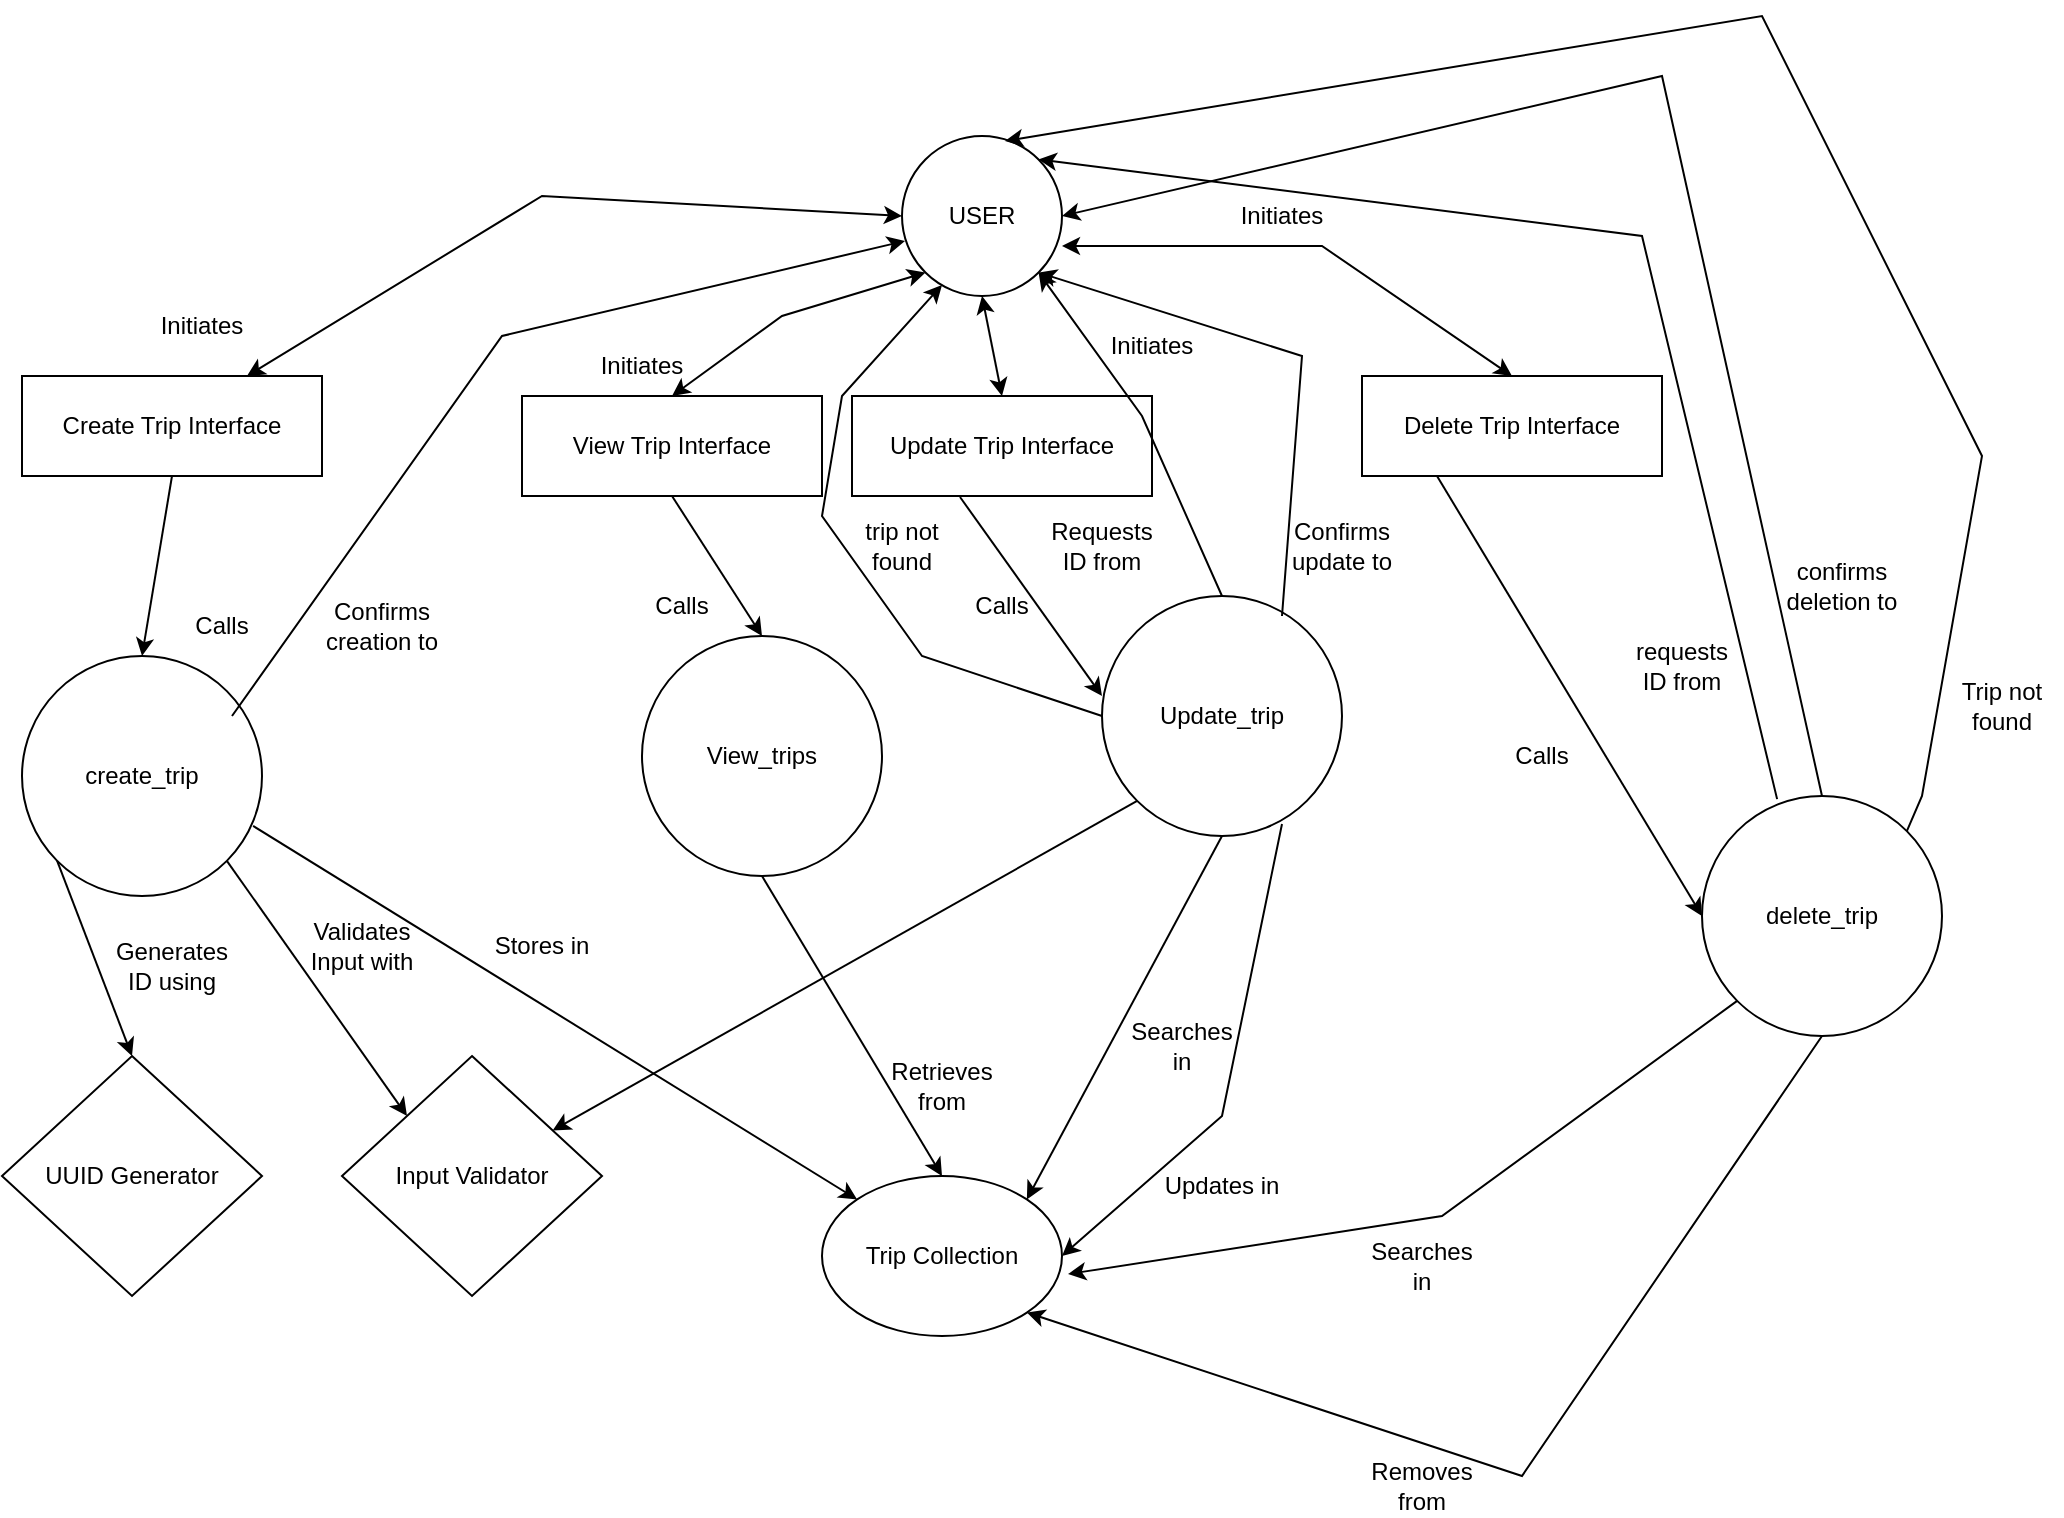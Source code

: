 <mxfile version="24.7.17">
  <diagram name="Page-1" id="fAzxgqy2YoCa_CYMwOZg">
    <mxGraphModel dx="626" dy="752" grid="1" gridSize="10" guides="1" tooltips="1" connect="1" arrows="1" fold="1" page="1" pageScale="1" pageWidth="1169" pageHeight="827" math="0" shadow="0">
      <root>
        <mxCell id="0" />
        <mxCell id="1" parent="0" />
        <mxCell id="N1I75fCflC0etXuEol2k-2" value="USER" style="ellipse;whiteSpace=wrap;html=1;aspect=fixed;" vertex="1" parent="1">
          <mxGeometry x="460" y="70" width="80" height="80" as="geometry" />
        </mxCell>
        <mxCell id="N1I75fCflC0etXuEol2k-3" value="Update Trip Interface" style="rounded=0;whiteSpace=wrap;html=1;" vertex="1" parent="1">
          <mxGeometry x="435" y="200" width="150" height="50" as="geometry" />
        </mxCell>
        <mxCell id="N1I75fCflC0etXuEol2k-4" value="Delete Trip Interface" style="rounded=0;whiteSpace=wrap;html=1;" vertex="1" parent="1">
          <mxGeometry x="690" y="190" width="150" height="50" as="geometry" />
        </mxCell>
        <mxCell id="N1I75fCflC0etXuEol2k-5" value="delete_trip" style="ellipse;whiteSpace=wrap;html=1;aspect=fixed;" vertex="1" parent="1">
          <mxGeometry x="860" y="400" width="120" height="120" as="geometry" />
        </mxCell>
        <mxCell id="N1I75fCflC0etXuEol2k-6" value="Trip Collection" style="ellipse;whiteSpace=wrap;html=1;" vertex="1" parent="1">
          <mxGeometry x="420" y="590" width="120" height="80" as="geometry" />
        </mxCell>
        <mxCell id="N1I75fCflC0etXuEol2k-7" value="View_trips" style="ellipse;whiteSpace=wrap;html=1;aspect=fixed;" vertex="1" parent="1">
          <mxGeometry x="330" y="320" width="120" height="120" as="geometry" />
        </mxCell>
        <mxCell id="N1I75fCflC0etXuEol2k-8" value="Create Trip Interface" style="rounded=0;whiteSpace=wrap;html=1;" vertex="1" parent="1">
          <mxGeometry x="20" y="190" width="150" height="50" as="geometry" />
        </mxCell>
        <mxCell id="N1I75fCflC0etXuEol2k-9" value="create_trip" style="ellipse;whiteSpace=wrap;html=1;aspect=fixed;" vertex="1" parent="1">
          <mxGeometry x="20" y="330" width="120" height="120" as="geometry" />
        </mxCell>
        <mxCell id="N1I75fCflC0etXuEol2k-10" value="UUID Generator" style="rhombus;whiteSpace=wrap;html=1;" vertex="1" parent="1">
          <mxGeometry x="10" y="530" width="130" height="120" as="geometry" />
        </mxCell>
        <mxCell id="N1I75fCflC0etXuEol2k-11" value="Input Validator" style="rhombus;whiteSpace=wrap;html=1;" vertex="1" parent="1">
          <mxGeometry x="180" y="530" width="130" height="120" as="geometry" />
        </mxCell>
        <mxCell id="N1I75fCflC0etXuEol2k-12" value="" style="endArrow=classic;startArrow=classic;html=1;rounded=0;entryX=0.5;entryY=0;entryDx=0;entryDy=0;" edge="1" parent="1" target="N1I75fCflC0etXuEol2k-4">
          <mxGeometry width="50" height="50" relative="1" as="geometry">
            <mxPoint x="540" y="125" as="sourcePoint" />
            <mxPoint x="765" y="205" as="targetPoint" />
            <Array as="points">
              <mxPoint x="670" y="125" />
            </Array>
          </mxGeometry>
        </mxCell>
        <mxCell id="N1I75fCflC0etXuEol2k-13" value="" style="endArrow=classic;startArrow=classic;html=1;rounded=0;entryX=0.5;entryY=1;entryDx=0;entryDy=0;exitX=0.5;exitY=0;exitDx=0;exitDy=0;" edge="1" parent="1" source="N1I75fCflC0etXuEol2k-3" target="N1I75fCflC0etXuEol2k-2">
          <mxGeometry width="50" height="50" relative="1" as="geometry">
            <mxPoint x="110" y="200" as="sourcePoint" />
            <mxPoint x="470" y="110" as="targetPoint" />
            <Array as="points" />
          </mxGeometry>
        </mxCell>
        <mxCell id="N1I75fCflC0etXuEol2k-14" value="" style="endArrow=classic;startArrow=classic;html=1;rounded=0;entryX=0;entryY=0.5;entryDx=0;entryDy=0;exitX=0.75;exitY=0;exitDx=0;exitDy=0;" edge="1" parent="1" source="N1I75fCflC0etXuEol2k-8" target="N1I75fCflC0etXuEol2k-2">
          <mxGeometry width="50" height="50" relative="1" as="geometry">
            <mxPoint x="120" y="210" as="sourcePoint" />
            <mxPoint x="480" y="120" as="targetPoint" />
            <Array as="points">
              <mxPoint x="280" y="100" />
            </Array>
          </mxGeometry>
        </mxCell>
        <mxCell id="N1I75fCflC0etXuEol2k-15" value="Initiates" style="text;html=1;align=center;verticalAlign=middle;whiteSpace=wrap;rounded=0;" vertex="1" parent="1">
          <mxGeometry x="80" y="150" width="60" height="30" as="geometry" />
        </mxCell>
        <mxCell id="N1I75fCflC0etXuEol2k-16" value="Initiates" style="text;html=1;align=center;verticalAlign=middle;whiteSpace=wrap;rounded=0;" vertex="1" parent="1">
          <mxGeometry x="555" y="160" width="60" height="30" as="geometry" />
        </mxCell>
        <mxCell id="N1I75fCflC0etXuEol2k-17" value="Initiates" style="text;html=1;align=center;verticalAlign=middle;whiteSpace=wrap;rounded=0;" vertex="1" parent="1">
          <mxGeometry x="620" y="95" width="60" height="30" as="geometry" />
        </mxCell>
        <mxCell id="N1I75fCflC0etXuEol2k-18" value="" style="endArrow=classic;html=1;rounded=0;exitX=0.5;exitY=1;exitDx=0;exitDy=0;entryX=0.5;entryY=0;entryDx=0;entryDy=0;" edge="1" parent="1" source="N1I75fCflC0etXuEol2k-8" target="N1I75fCflC0etXuEol2k-9">
          <mxGeometry width="50" height="50" relative="1" as="geometry">
            <mxPoint x="180" y="390" as="sourcePoint" />
            <mxPoint x="230" y="340" as="targetPoint" />
          </mxGeometry>
        </mxCell>
        <mxCell id="N1I75fCflC0etXuEol2k-19" value="Calls" style="text;html=1;align=center;verticalAlign=middle;whiteSpace=wrap;rounded=0;" vertex="1" parent="1">
          <mxGeometry x="90" y="300" width="60" height="30" as="geometry" />
        </mxCell>
        <mxCell id="N1I75fCflC0etXuEol2k-20" value="" style="endArrow=classic;html=1;rounded=0;exitX=0.36;exitY=1.01;exitDx=0;exitDy=0;entryX=0.5;entryY=0;entryDx=0;entryDy=0;exitPerimeter=0;" edge="1" parent="1" source="N1I75fCflC0etXuEol2k-3">
          <mxGeometry width="50" height="50" relative="1" as="geometry">
            <mxPoint x="517" y="300" as="sourcePoint" />
            <mxPoint x="560" y="350" as="targetPoint" />
          </mxGeometry>
        </mxCell>
        <mxCell id="N1I75fCflC0etXuEol2k-21" value="Calls" style="text;html=1;align=center;verticalAlign=middle;whiteSpace=wrap;rounded=0;" vertex="1" parent="1">
          <mxGeometry x="480" y="290" width="60" height="30" as="geometry" />
        </mxCell>
        <mxCell id="N1I75fCflC0etXuEol2k-22" value="Update_trip" style="ellipse;whiteSpace=wrap;html=1;aspect=fixed;" vertex="1" parent="1">
          <mxGeometry x="560" y="300" width="120" height="120" as="geometry" />
        </mxCell>
        <mxCell id="N1I75fCflC0etXuEol2k-23" value="View Trip Interface" style="rounded=0;whiteSpace=wrap;html=1;" vertex="1" parent="1">
          <mxGeometry x="270" y="200" width="150" height="50" as="geometry" />
        </mxCell>
        <mxCell id="N1I75fCflC0etXuEol2k-24" value="" style="endArrow=classic;startArrow=classic;html=1;rounded=0;exitX=0.5;exitY=0;exitDx=0;exitDy=0;entryX=0;entryY=1;entryDx=0;entryDy=0;" edge="1" parent="1" source="N1I75fCflC0etXuEol2k-23" target="N1I75fCflC0etXuEol2k-2">
          <mxGeometry width="50" height="50" relative="1" as="geometry">
            <mxPoint x="143" y="200" as="sourcePoint" />
            <mxPoint x="460" y="130" as="targetPoint" />
            <Array as="points">
              <mxPoint x="400" y="160" />
            </Array>
          </mxGeometry>
        </mxCell>
        <mxCell id="N1I75fCflC0etXuEol2k-25" value="Initiates" style="text;html=1;align=center;verticalAlign=middle;whiteSpace=wrap;rounded=0;" vertex="1" parent="1">
          <mxGeometry x="300" y="170" width="60" height="30" as="geometry" />
        </mxCell>
        <mxCell id="N1I75fCflC0etXuEol2k-26" value="" style="endArrow=classic;html=1;rounded=0;entryX=0.5;entryY=0;entryDx=0;entryDy=0;exitX=0.5;exitY=1;exitDx=0;exitDy=0;" edge="1" parent="1" source="N1I75fCflC0etXuEol2k-23" target="N1I75fCflC0etXuEol2k-7">
          <mxGeometry width="50" height="50" relative="1" as="geometry">
            <mxPoint x="340" y="310" as="sourcePoint" />
            <mxPoint x="390" y="260" as="targetPoint" />
          </mxGeometry>
        </mxCell>
        <mxCell id="N1I75fCflC0etXuEol2k-27" value="Calls" style="text;html=1;align=center;verticalAlign=middle;whiteSpace=wrap;rounded=0;" vertex="1" parent="1">
          <mxGeometry x="320" y="290" width="60" height="30" as="geometry" />
        </mxCell>
        <mxCell id="N1I75fCflC0etXuEol2k-28" value="" style="endArrow=classic;html=1;rounded=0;entryX=0.5;entryY=0;entryDx=0;entryDy=0;exitX=0;exitY=1;exitDx=0;exitDy=0;" edge="1" parent="1" source="N1I75fCflC0etXuEol2k-9" target="N1I75fCflC0etXuEol2k-10">
          <mxGeometry width="50" height="50" relative="1" as="geometry">
            <mxPoint x="290" y="510" as="sourcePoint" />
            <mxPoint x="340" y="460" as="targetPoint" />
          </mxGeometry>
        </mxCell>
        <mxCell id="N1I75fCflC0etXuEol2k-29" value="Generates ID using" style="text;html=1;align=center;verticalAlign=middle;whiteSpace=wrap;rounded=0;" vertex="1" parent="1">
          <mxGeometry x="65" y="470" width="60" height="30" as="geometry" />
        </mxCell>
        <mxCell id="N1I75fCflC0etXuEol2k-30" value="" style="endArrow=classic;html=1;rounded=0;exitX=1;exitY=1;exitDx=0;exitDy=0;entryX=0;entryY=0;entryDx=0;entryDy=0;" edge="1" parent="1" source="N1I75fCflC0etXuEol2k-9" target="N1I75fCflC0etXuEol2k-11">
          <mxGeometry width="50" height="50" relative="1" as="geometry">
            <mxPoint x="290" y="510" as="sourcePoint" />
            <mxPoint x="340" y="460" as="targetPoint" />
          </mxGeometry>
        </mxCell>
        <mxCell id="N1I75fCflC0etXuEol2k-31" value="Validates Input with" style="text;html=1;align=center;verticalAlign=middle;whiteSpace=wrap;rounded=0;" vertex="1" parent="1">
          <mxGeometry x="160" y="460" width="60" height="30" as="geometry" />
        </mxCell>
        <mxCell id="N1I75fCflC0etXuEol2k-32" value="" style="endArrow=classic;html=1;rounded=0;exitX=0.963;exitY=0.708;exitDx=0;exitDy=0;exitPerimeter=0;entryX=0;entryY=0;entryDx=0;entryDy=0;" edge="1" parent="1" source="N1I75fCflC0etXuEol2k-9" target="N1I75fCflC0etXuEol2k-6">
          <mxGeometry width="50" height="50" relative="1" as="geometry">
            <mxPoint x="290" y="510" as="sourcePoint" />
            <mxPoint x="340" y="460" as="targetPoint" />
          </mxGeometry>
        </mxCell>
        <mxCell id="N1I75fCflC0etXuEol2k-33" value="Stores in" style="text;html=1;align=center;verticalAlign=middle;whiteSpace=wrap;rounded=0;" vertex="1" parent="1">
          <mxGeometry x="250" y="460" width="60" height="30" as="geometry" />
        </mxCell>
        <mxCell id="N1I75fCflC0etXuEol2k-34" value="" style="endArrow=classic;html=1;rounded=0;exitX=0;exitY=1;exitDx=0;exitDy=0;" edge="1" parent="1" source="N1I75fCflC0etXuEol2k-22" target="N1I75fCflC0etXuEol2k-11">
          <mxGeometry width="50" height="50" relative="1" as="geometry">
            <mxPoint x="290" y="510" as="sourcePoint" />
            <mxPoint x="340" y="460" as="targetPoint" />
          </mxGeometry>
        </mxCell>
        <mxCell id="N1I75fCflC0etXuEol2k-35" value="" style="endArrow=classic;html=1;rounded=0;entryX=0.5;entryY=0;entryDx=0;entryDy=0;exitX=0.5;exitY=1;exitDx=0;exitDy=0;" edge="1" parent="1" source="N1I75fCflC0etXuEol2k-7" target="N1I75fCflC0etXuEol2k-6">
          <mxGeometry width="50" height="50" relative="1" as="geometry">
            <mxPoint x="290" y="510" as="sourcePoint" />
            <mxPoint x="340" y="460" as="targetPoint" />
          </mxGeometry>
        </mxCell>
        <mxCell id="N1I75fCflC0etXuEol2k-36" value="Retrieves from" style="text;html=1;align=center;verticalAlign=middle;whiteSpace=wrap;rounded=0;" vertex="1" parent="1">
          <mxGeometry x="450" y="530" width="60" height="30" as="geometry" />
        </mxCell>
        <mxCell id="N1I75fCflC0etXuEol2k-37" value="" style="endArrow=classic;html=1;rounded=0;entryX=1;entryY=0;entryDx=0;entryDy=0;exitX=0.5;exitY=1;exitDx=0;exitDy=0;" edge="1" parent="1" source="N1I75fCflC0etXuEol2k-22" target="N1I75fCflC0etXuEol2k-6">
          <mxGeometry width="50" height="50" relative="1" as="geometry">
            <mxPoint x="550" y="510" as="sourcePoint" />
            <mxPoint x="600" y="460" as="targetPoint" />
          </mxGeometry>
        </mxCell>
        <mxCell id="N1I75fCflC0etXuEol2k-38" value="Searches in" style="text;html=1;align=center;verticalAlign=middle;whiteSpace=wrap;rounded=0;" vertex="1" parent="1">
          <mxGeometry x="570" y="510" width="60" height="30" as="geometry" />
        </mxCell>
        <mxCell id="N1I75fCflC0etXuEol2k-39" value="" style="endArrow=classic;html=1;rounded=0;entryX=1;entryY=0.5;entryDx=0;entryDy=0;" edge="1" parent="1" target="N1I75fCflC0etXuEol2k-6">
          <mxGeometry width="50" height="50" relative="1" as="geometry">
            <mxPoint x="650" y="414" as="sourcePoint" />
            <mxPoint x="690" y="600" as="targetPoint" />
            <Array as="points">
              <mxPoint x="620" y="560" />
            </Array>
          </mxGeometry>
        </mxCell>
        <mxCell id="N1I75fCflC0etXuEol2k-40" value="Updates in" style="text;html=1;align=center;verticalAlign=middle;whiteSpace=wrap;rounded=0;" vertex="1" parent="1">
          <mxGeometry x="590" y="580" width="60" height="30" as="geometry" />
        </mxCell>
        <mxCell id="N1I75fCflC0etXuEol2k-41" value="" style="endArrow=classic;html=1;rounded=0;entryX=1;entryY=1;entryDx=0;entryDy=0;exitX=0.5;exitY=1;exitDx=0;exitDy=0;" edge="1" parent="1" source="N1I75fCflC0etXuEol2k-5" target="N1I75fCflC0etXuEol2k-6">
          <mxGeometry width="50" height="50" relative="1" as="geometry">
            <mxPoint x="660" y="670" as="sourcePoint" />
            <mxPoint x="710" y="620" as="targetPoint" />
            <Array as="points">
              <mxPoint x="770" y="740" />
            </Array>
          </mxGeometry>
        </mxCell>
        <mxCell id="N1I75fCflC0etXuEol2k-42" value="" style="endArrow=classic;html=1;rounded=0;entryX=1.025;entryY=0.613;entryDx=0;entryDy=0;entryPerimeter=0;exitX=0;exitY=1;exitDx=0;exitDy=0;" edge="1" parent="1" source="N1I75fCflC0etXuEol2k-5" target="N1I75fCflC0etXuEol2k-6">
          <mxGeometry width="50" height="50" relative="1" as="geometry">
            <mxPoint x="740" y="630" as="sourcePoint" />
            <mxPoint x="790" y="580" as="targetPoint" />
            <Array as="points">
              <mxPoint x="730" y="610" />
            </Array>
          </mxGeometry>
        </mxCell>
        <mxCell id="N1I75fCflC0etXuEol2k-43" value="Removes from" style="text;html=1;align=center;verticalAlign=middle;whiteSpace=wrap;rounded=0;" vertex="1" parent="1">
          <mxGeometry x="690" y="730" width="60" height="30" as="geometry" />
        </mxCell>
        <mxCell id="N1I75fCflC0etXuEol2k-44" value="Searches in" style="text;html=1;align=center;verticalAlign=middle;whiteSpace=wrap;rounded=0;" vertex="1" parent="1">
          <mxGeometry x="690" y="620" width="60" height="30" as="geometry" />
        </mxCell>
        <mxCell id="N1I75fCflC0etXuEol2k-45" value="" style="endArrow=classic;html=1;rounded=0;entryX=1;entryY=1;entryDx=0;entryDy=0;" edge="1" parent="1" target="N1I75fCflC0etXuEol2k-2">
          <mxGeometry width="50" height="50" relative="1" as="geometry">
            <mxPoint x="650" y="310" as="sourcePoint" />
            <mxPoint x="726" y="137.52" as="targetPoint" />
            <Array as="points">
              <mxPoint x="660" y="180" />
            </Array>
          </mxGeometry>
        </mxCell>
        <mxCell id="N1I75fCflC0etXuEol2k-46" value="Confirms update to" style="text;html=1;align=center;verticalAlign=middle;whiteSpace=wrap;rounded=0;" vertex="1" parent="1">
          <mxGeometry x="650" y="260" width="60" height="30" as="geometry" />
        </mxCell>
        <mxCell id="N1I75fCflC0etXuEol2k-48" value="" style="endArrow=classic;html=1;rounded=0;entryX=1;entryY=1;entryDx=0;entryDy=0;exitX=0.5;exitY=0;exitDx=0;exitDy=0;" edge="1" parent="1" source="N1I75fCflC0etXuEol2k-22" target="N1I75fCflC0etXuEol2k-2">
          <mxGeometry width="50" height="50" relative="1" as="geometry">
            <mxPoint x="510" y="150" as="sourcePoint" />
            <mxPoint x="560" y="100" as="targetPoint" />
            <Array as="points">
              <mxPoint x="580" y="210" />
            </Array>
          </mxGeometry>
        </mxCell>
        <mxCell id="N1I75fCflC0etXuEol2k-49" value="Requests ID from" style="text;html=1;align=center;verticalAlign=middle;whiteSpace=wrap;rounded=0;" vertex="1" parent="1">
          <mxGeometry x="530" y="260" width="60" height="30" as="geometry" />
        </mxCell>
        <mxCell id="N1I75fCflC0etXuEol2k-50" value="" style="endArrow=classic;html=1;rounded=0;exitX=0;exitY=0.5;exitDx=0;exitDy=0;entryX=0.25;entryY=0.931;entryDx=0;entryDy=0;entryPerimeter=0;" edge="1" parent="1" source="N1I75fCflC0etXuEol2k-22" target="N1I75fCflC0etXuEol2k-2">
          <mxGeometry width="50" height="50" relative="1" as="geometry">
            <mxPoint x="510" y="390" as="sourcePoint" />
            <mxPoint x="560" y="340" as="targetPoint" />
            <Array as="points">
              <mxPoint x="470" y="330" />
              <mxPoint x="420" y="260" />
              <mxPoint x="430" y="200" />
            </Array>
          </mxGeometry>
        </mxCell>
        <mxCell id="N1I75fCflC0etXuEol2k-51" value="trip not found" style="text;html=1;align=center;verticalAlign=middle;whiteSpace=wrap;rounded=0;" vertex="1" parent="1">
          <mxGeometry x="430" y="260" width="60" height="30" as="geometry" />
        </mxCell>
        <mxCell id="N1I75fCflC0etXuEol2k-52" value="" style="endArrow=classic;html=1;rounded=0;entryX=0;entryY=0.5;entryDx=0;entryDy=0;exitX=0.25;exitY=1;exitDx=0;exitDy=0;" edge="1" parent="1" source="N1I75fCflC0etXuEol2k-4" target="N1I75fCflC0etXuEol2k-5">
          <mxGeometry width="50" height="50" relative="1" as="geometry">
            <mxPoint x="800" y="390" as="sourcePoint" />
            <mxPoint x="850" y="340" as="targetPoint" />
          </mxGeometry>
        </mxCell>
        <mxCell id="N1I75fCflC0etXuEol2k-53" value="Calls" style="text;html=1;align=center;verticalAlign=middle;whiteSpace=wrap;rounded=0;" vertex="1" parent="1">
          <mxGeometry x="750" y="365" width="60" height="30" as="geometry" />
        </mxCell>
        <mxCell id="N1I75fCflC0etXuEol2k-54" value="" style="endArrow=classic;html=1;rounded=0;exitX=0.313;exitY=0.013;exitDx=0;exitDy=0;exitPerimeter=0;entryX=1;entryY=0;entryDx=0;entryDy=0;" edge="1" parent="1" source="N1I75fCflC0etXuEol2k-5" target="N1I75fCflC0etXuEol2k-2">
          <mxGeometry width="50" height="50" relative="1" as="geometry">
            <mxPoint x="800" y="390" as="sourcePoint" />
            <mxPoint x="850" y="340" as="targetPoint" />
            <Array as="points">
              <mxPoint x="830" y="120" />
            </Array>
          </mxGeometry>
        </mxCell>
        <mxCell id="N1I75fCflC0etXuEol2k-55" value="requests ID from" style="text;html=1;align=center;verticalAlign=middle;whiteSpace=wrap;rounded=0;" vertex="1" parent="1">
          <mxGeometry x="820" y="320" width="60" height="30" as="geometry" />
        </mxCell>
        <mxCell id="N1I75fCflC0etXuEol2k-56" value="" style="endArrow=classic;html=1;rounded=0;entryX=1;entryY=0.5;entryDx=0;entryDy=0;" edge="1" parent="1" target="N1I75fCflC0etXuEol2k-2">
          <mxGeometry width="50" height="50" relative="1" as="geometry">
            <mxPoint x="920" y="400" as="sourcePoint" />
            <mxPoint x="970" y="350" as="targetPoint" />
            <Array as="points">
              <mxPoint x="840" y="40" />
            </Array>
          </mxGeometry>
        </mxCell>
        <mxCell id="N1I75fCflC0etXuEol2k-58" value="confirms deletion to" style="text;html=1;align=center;verticalAlign=middle;whiteSpace=wrap;rounded=0;" vertex="1" parent="1">
          <mxGeometry x="900" y="280" width="60" height="30" as="geometry" />
        </mxCell>
        <mxCell id="N1I75fCflC0etXuEol2k-59" value="" style="endArrow=classic;html=1;rounded=0;exitX=1;exitY=0;exitDx=0;exitDy=0;entryX=0.644;entryY=0.031;entryDx=0;entryDy=0;entryPerimeter=0;" edge="1" parent="1" source="N1I75fCflC0etXuEol2k-5" target="N1I75fCflC0etXuEol2k-2">
          <mxGeometry width="50" height="50" relative="1" as="geometry">
            <mxPoint x="800" y="390" as="sourcePoint" />
            <mxPoint x="850" y="340" as="targetPoint" />
            <Array as="points">
              <mxPoint x="970" y="400" />
              <mxPoint x="1000" y="230" />
              <mxPoint x="890" y="10" />
            </Array>
          </mxGeometry>
        </mxCell>
        <mxCell id="N1I75fCflC0etXuEol2k-60" value="Trip not found" style="text;html=1;align=center;verticalAlign=middle;whiteSpace=wrap;rounded=0;" vertex="1" parent="1">
          <mxGeometry x="980" y="340" width="60" height="30" as="geometry" />
        </mxCell>
        <mxCell id="N1I75fCflC0etXuEol2k-61" value="" style="endArrow=classic;html=1;rounded=0;entryX=0.019;entryY=0.656;entryDx=0;entryDy=0;entryPerimeter=0;" edge="1" parent="1" target="N1I75fCflC0etXuEol2k-2">
          <mxGeometry width="50" height="50" relative="1" as="geometry">
            <mxPoint x="125" y="360" as="sourcePoint" />
            <mxPoint x="175" y="310" as="targetPoint" />
            <Array as="points">
              <mxPoint x="260" y="170" />
            </Array>
          </mxGeometry>
        </mxCell>
        <mxCell id="N1I75fCflC0etXuEol2k-62" value="Confirms creation to" style="text;html=1;align=center;verticalAlign=middle;whiteSpace=wrap;rounded=0;" vertex="1" parent="1">
          <mxGeometry x="170" y="300" width="60" height="30" as="geometry" />
        </mxCell>
      </root>
    </mxGraphModel>
  </diagram>
</mxfile>
